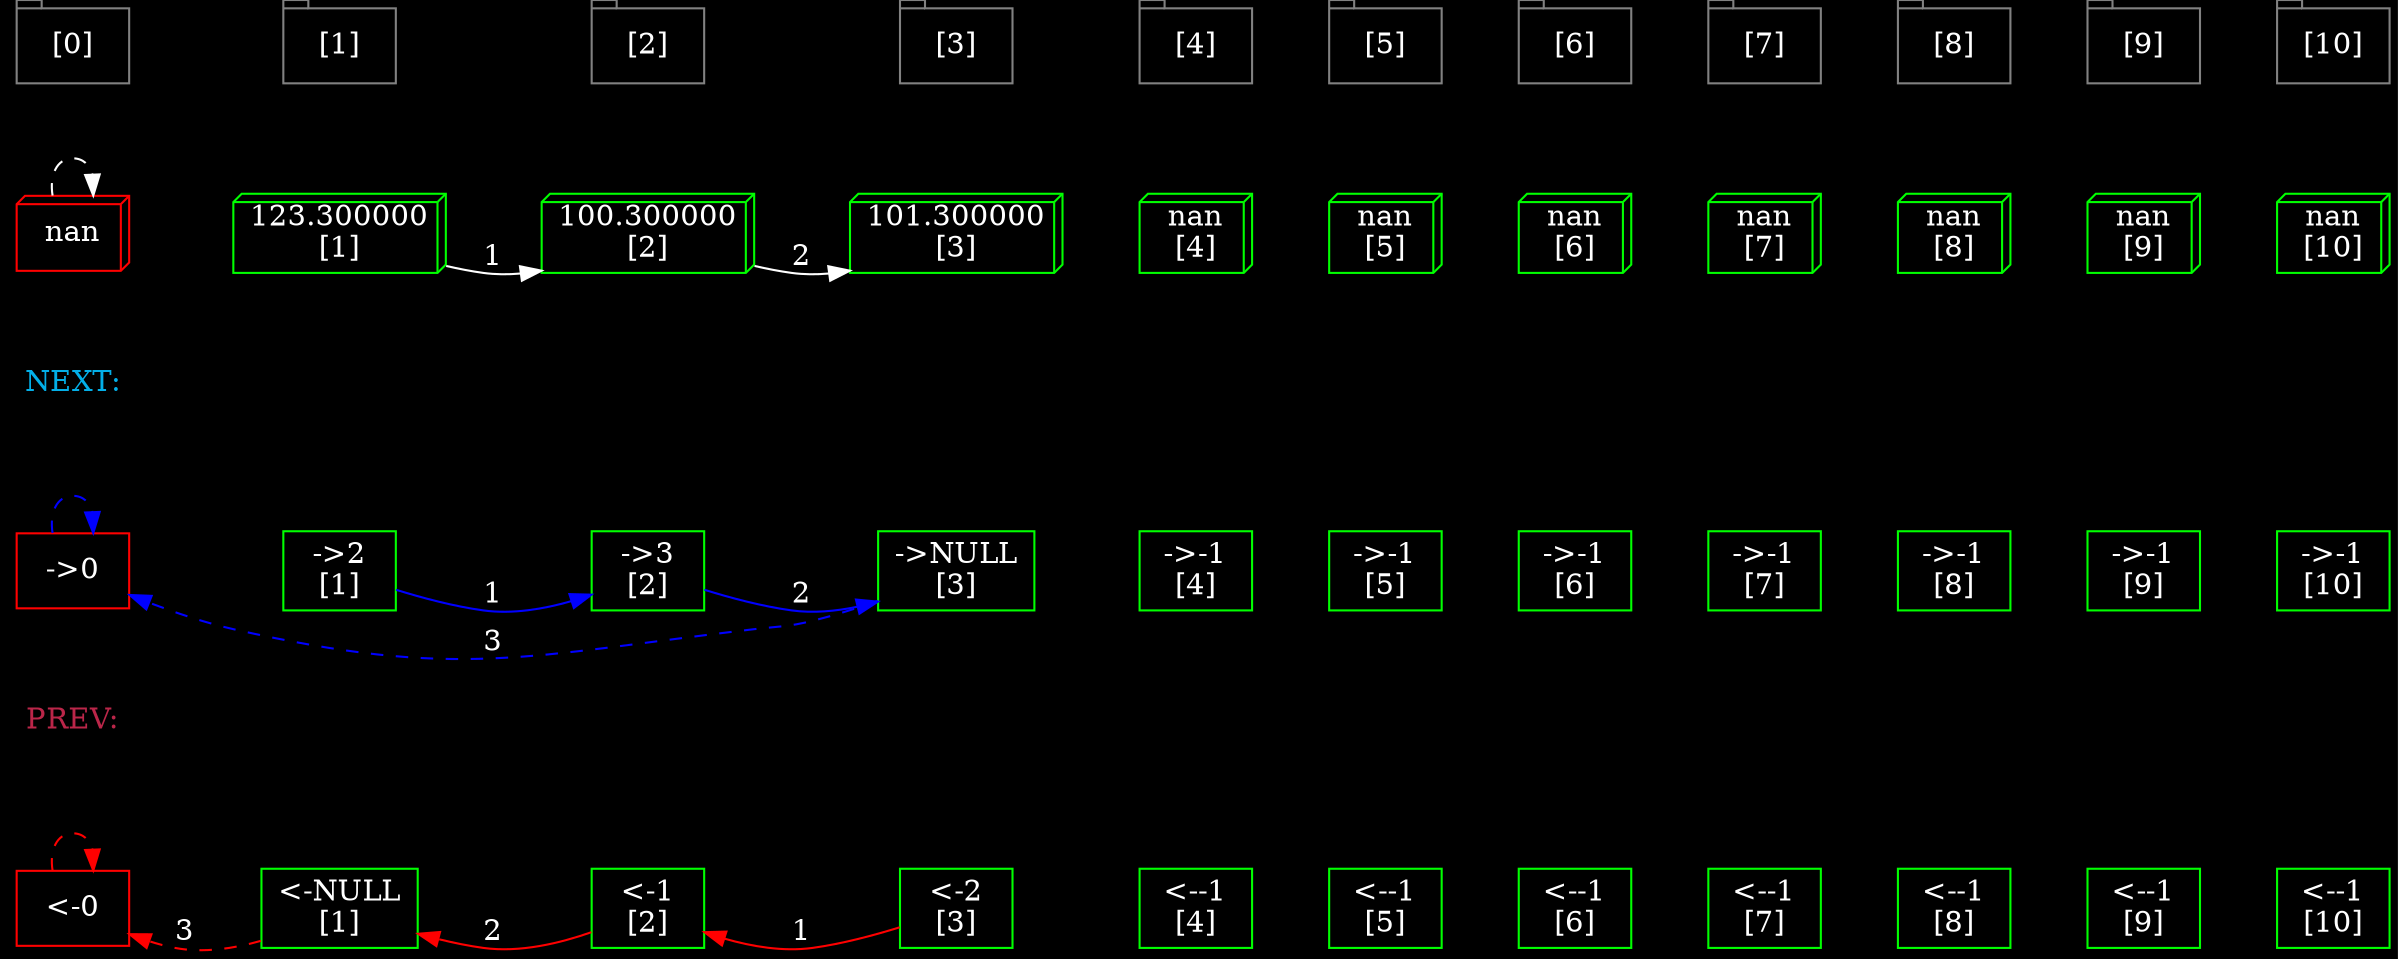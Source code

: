 digraph
{
	bgcolor="#000000";
	rankdir = LR;
	edge [style = "invis"];
	node [fontcolor = white, shape = tab, color = "#818181"];

	"[0]"->"[1]"->"[2]"->"[3]"->"[4]"->"[5]"->"[6]"->"[7]"->"[8]"->"[9]"->"[10]"->"[9]"[weight = 400];

	node [shape = "box3d", color = green];
	"[0]"->"nan";
	"nan" [color = red];
	"nan"->"123.300000
[1]"->"100.300000
[2]"->"101.300000
[3]"->"nan
[4]"->"nan
[5]"->"nan
[6]"->"nan
[7]"->"nan
[8]"->"nan
[9]"->"nan
[10]"->"nan
[10]"[weight = 400]

	{rank = same; "nan"; "[0]"}
	{rank = same; "123.300000
[1]"; "[1]"}
	{rank = same; "100.300000
[2]"; "[2]"}
	{rank = same; "101.300000
[3]"; "[3]"}
	{rank = same; "nan
[4]"; "[4]"}
	{rank = same; "nan
[5]"; "[5]"}
	{rank = same; "nan
[6]"; "[6]"}
	{rank = same; "nan
[7]"; "[7]"}
	{rank = same; "nan
[8]"; "[8]"}
	{rank = same; "nan
[9]"; "[9]"}
	{rank = same; "nan
[10]"; "[10]"}
	
	"nan"->"nan" [style = "dashed", color = white]
	"123.300000
[1]"->"100.300000
[2]" [style = "", color = white, fontcolor = white, label = "1"]
	"100.300000
[2]"->"101.300000
[3]" [style = "", color = white, fontcolor = white, label = "2"]
	
	"NEXT:" [shape=none, fontcolor = "#03afe8"];
	"nan"->"NEXT:";
	node [shape = "polygon"];
	"NEXT:"->"->0";
	"->0"[color = red];
	"->0"->"->2
[1]"->"->3
[2]"->"->NULL
[3]"->"->-1
[4]"->"->-1
[5]"->"->-1
[6]"->"->-1
[7]"->"->-1
[8]"->"->-1
[9]"->"->-1
[10]"->"->-1
[10]"[weight = 400]

	{rank = same; "NEXT:"; "[0]"}
	{rank = same; "->0"; "[0]"}
	{rank = same; "->2
[1]"; "[1]"}
	{rank = same; "->3
[2]"; "[2]"}
	{rank = same; "->NULL
[3]"; "[3]"}
	{rank = same; "->-1
[4]"; "[4]"}
	{rank = same; "->-1
[5]"; "[5]"}
	{rank = same; "->-1
[6]"; "[6]"}
	{rank = same; "->-1
[7]"; "[7]"}
	{rank = same; "->-1
[8]"; "[8]"}
	{rank = same; "->-1
[9]"; "[9]"}
	{rank = same; "->-1
[10]"; "[10]"}
	
	"->0"->"->0" [style = "dashed", color = blue]
	"->2
[1]"->"->3
[2]" [style = "", color = blue, fontcolor = white, label = "1"]
	"->3
[2]"->"->NULL
[3]" [style = "", color = blue, fontcolor = white, label = "2"]
	"->NULL
[3]"->"->0" [style = "dashed", color = blue, fontcolor = white, label = "3"]
	
	"PREV:"[shape=none, fontcolor = "#bb2649"];
	"->0"->"PREV:";
	node [shape = "polygon"];
	"PREV:"->"<-0";
	"<-0"[color=red];
	"<-0"->"<-NULL
[1]"->"<-1
[2]"->"<-2
[3]"->"<--1
[4]"->"<--1
[5]"->"<--1
[6]"->"<--1
[7]"->"<--1
[8]"->"<--1
[9]"->"<--1
[10]"->"<--1
[10]"[weight = 400]

	{rank = same; "PREV:"; "[0]"}
	{rank = same; "<-0"; "[0]"}
	{rank = same; "<-NULL
[1]"; "[1]"}
	{rank = same; "<-1
[2]"; "[2]"}
	{rank = same; "<-2
[3]"; "[3]"}
	{rank = same; "<--1
[4]"; "[4]"}
	{rank = same; "<--1
[5]"; "[5]"}
	{rank = same; "<--1
[6]"; "[6]"}
	{rank = same; "<--1
[7]"; "[7]"}
	{rank = same; "<--1
[8]"; "[8]"}
	{rank = same; "<--1
[9]"; "[9]"}
	{rank = same; "<--1
[10]"; "[10]"}
	
	"<-0"->"<-0" [style = "dashed", color = red]
	"<-NULL
[1]"->"<-0" [style = "dashed", color = red, fontcolor = white, label = "3"]
	"<-1
[2]"->"<-NULL
[1]" [style = "", color = red, fontcolor = white, label = "2"]
	"<-2
[3]"->"<-1
[2]" [style = "", color = red, fontcolor = white, label = "1"]
	
	}
